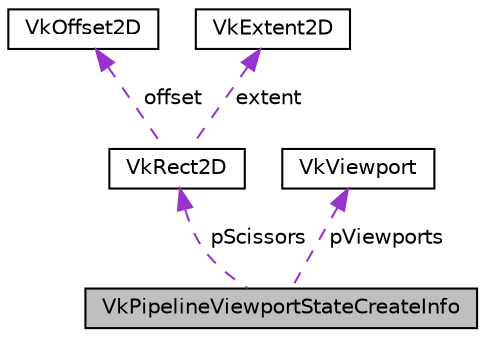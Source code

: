 digraph "VkPipelineViewportStateCreateInfo"
{
 // LATEX_PDF_SIZE
  edge [fontname="Helvetica",fontsize="10",labelfontname="Helvetica",labelfontsize="10"];
  node [fontname="Helvetica",fontsize="10",shape=record];
  Node1 [label="VkPipelineViewportStateCreateInfo",height=0.2,width=0.4,color="black", fillcolor="grey75", style="filled", fontcolor="black",tooltip=" "];
  Node2 -> Node1 [dir="back",color="darkorchid3",fontsize="10",style="dashed",label=" pScissors" ,fontname="Helvetica"];
  Node2 [label="VkRect2D",height=0.2,width=0.4,color="black", fillcolor="white", style="filled",URL="$structVkRect2D.html",tooltip=" "];
  Node3 -> Node2 [dir="back",color="darkorchid3",fontsize="10",style="dashed",label=" offset" ,fontname="Helvetica"];
  Node3 [label="VkOffset2D",height=0.2,width=0.4,color="black", fillcolor="white", style="filled",URL="$structVkOffset2D.html",tooltip=" "];
  Node4 -> Node2 [dir="back",color="darkorchid3",fontsize="10",style="dashed",label=" extent" ,fontname="Helvetica"];
  Node4 [label="VkExtent2D",height=0.2,width=0.4,color="black", fillcolor="white", style="filled",URL="$structVkExtent2D.html",tooltip=" "];
  Node5 -> Node1 [dir="back",color="darkorchid3",fontsize="10",style="dashed",label=" pViewports" ,fontname="Helvetica"];
  Node5 [label="VkViewport",height=0.2,width=0.4,color="black", fillcolor="white", style="filled",URL="$structVkViewport.html",tooltip=" "];
}
